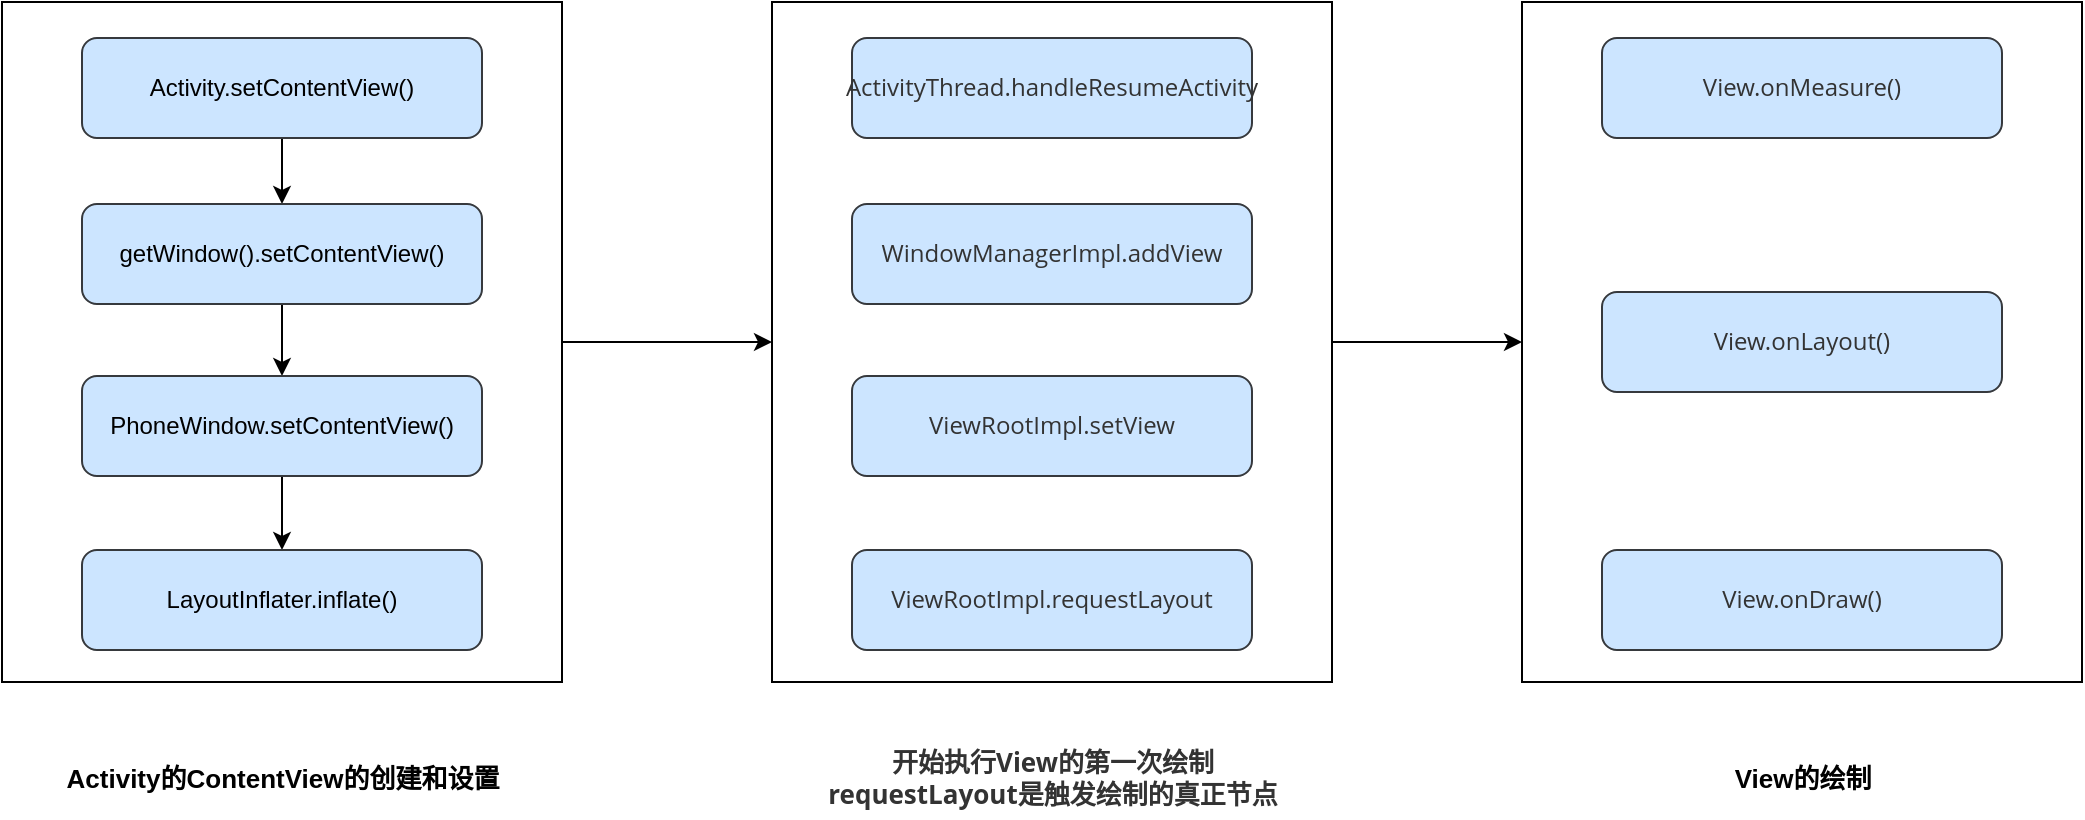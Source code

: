 <mxfile version="14.2.9" type="github">
  <diagram id="kgpKYQtTHZ0yAKxKKP6v" name="Page-1">
    <mxGraphModel dx="1186" dy="773" grid="1" gridSize="10" guides="1" tooltips="1" connect="1" arrows="1" fold="1" page="1" pageScale="1" pageWidth="1654" pageHeight="1169" math="0" shadow="0">
      <root>
        <mxCell id="0" />
        <mxCell id="1" parent="0" />
        <mxCell id="dRW7kFICl72U-WHUE1e9-15" value="" style="edgeStyle=orthogonalEdgeStyle;rounded=0;orthogonalLoop=1;jettySize=auto;html=1;fontSize=13;" edge="1" parent="1" source="dRW7kFICl72U-WHUE1e9-11" target="dRW7kFICl72U-WHUE1e9-14">
          <mxGeometry relative="1" as="geometry" />
        </mxCell>
        <mxCell id="dRW7kFICl72U-WHUE1e9-11" value="" style="whiteSpace=wrap;html=1;" vertex="1" parent="1">
          <mxGeometry x="260" y="122" width="280" height="340" as="geometry" />
        </mxCell>
        <mxCell id="dRW7kFICl72U-WHUE1e9-5" value="" style="edgeStyle=orthogonalEdgeStyle;rounded=0;orthogonalLoop=1;jettySize=auto;html=1;" edge="1" parent="1" source="dRW7kFICl72U-WHUE1e9-2" target="dRW7kFICl72U-WHUE1e9-3">
          <mxGeometry relative="1" as="geometry" />
        </mxCell>
        <mxCell id="dRW7kFICl72U-WHUE1e9-2" value="Activity.setContentView()" style="rounded=1;whiteSpace=wrap;html=1;fillColor=#cce5ff;strokeColor=#36393d;" vertex="1" parent="1">
          <mxGeometry x="300" y="140" width="200" height="50" as="geometry" />
        </mxCell>
        <mxCell id="dRW7kFICl72U-WHUE1e9-6" value="" style="edgeStyle=orthogonalEdgeStyle;rounded=0;orthogonalLoop=1;jettySize=auto;html=1;" edge="1" parent="1" source="dRW7kFICl72U-WHUE1e9-3" target="dRW7kFICl72U-WHUE1e9-4">
          <mxGeometry relative="1" as="geometry" />
        </mxCell>
        <mxCell id="dRW7kFICl72U-WHUE1e9-3" value="getWindow().setContentView()" style="rounded=1;whiteSpace=wrap;html=1;fillColor=#cce5ff;strokeColor=#36393d;" vertex="1" parent="1">
          <mxGeometry x="300" y="223" width="200" height="50" as="geometry" />
        </mxCell>
        <mxCell id="dRW7kFICl72U-WHUE1e9-9" value="" style="edgeStyle=orthogonalEdgeStyle;rounded=0;orthogonalLoop=1;jettySize=auto;html=1;" edge="1" parent="1" source="dRW7kFICl72U-WHUE1e9-4" target="dRW7kFICl72U-WHUE1e9-8">
          <mxGeometry relative="1" as="geometry" />
        </mxCell>
        <mxCell id="dRW7kFICl72U-WHUE1e9-4" value="PhoneWindow.setContentView()" style="rounded=1;whiteSpace=wrap;html=1;fillColor=#cce5ff;strokeColor=#36393d;" vertex="1" parent="1">
          <mxGeometry x="300" y="309" width="200" height="50" as="geometry" />
        </mxCell>
        <mxCell id="dRW7kFICl72U-WHUE1e9-8" value="LayoutInflater.inflate()" style="rounded=1;whiteSpace=wrap;html=1;fillColor=#cce5ff;strokeColor=#36393d;" vertex="1" parent="1">
          <mxGeometry x="300" y="396" width="200" height="50" as="geometry" />
        </mxCell>
        <mxCell id="dRW7kFICl72U-WHUE1e9-12" value="Activity的ContentView的创建和设置" style="text;html=1;align=center;verticalAlign=middle;resizable=0;points=[];autosize=1;fontStyle=1;fontSize=13;" vertex="1" parent="1">
          <mxGeometry x="285" y="500" width="230" height="20" as="geometry" />
        </mxCell>
        <mxCell id="dRW7kFICl72U-WHUE1e9-13" value="&lt;font color=&quot;#333333&quot; face=&quot;open sans, clear sans, helvetica neue, helvetica, arial, sans-serif&quot;&gt;&lt;span style=&quot;background-color: rgb(255 , 255 , 255)&quot;&gt;开始执行View的第一次绘制&lt;br&gt;requestLayout是触发绘制的真正节点&lt;br&gt;&lt;/span&gt;&lt;/font&gt;" style="text;html=1;align=center;verticalAlign=middle;resizable=0;points=[];autosize=1;fontSize=13;fontStyle=1" vertex="1" parent="1">
          <mxGeometry x="670" y="490" width="230" height="40" as="geometry" />
        </mxCell>
        <mxCell id="dRW7kFICl72U-WHUE1e9-21" value="" style="edgeStyle=orthogonalEdgeStyle;rounded=0;orthogonalLoop=1;jettySize=auto;html=1;fontSize=13;" edge="1" parent="1" source="dRW7kFICl72U-WHUE1e9-14" target="dRW7kFICl72U-WHUE1e9-20">
          <mxGeometry relative="1" as="geometry" />
        </mxCell>
        <mxCell id="dRW7kFICl72U-WHUE1e9-14" value="" style="whiteSpace=wrap;html=1;" vertex="1" parent="1">
          <mxGeometry x="645" y="122" width="280" height="340" as="geometry" />
        </mxCell>
        <mxCell id="dRW7kFICl72U-WHUE1e9-16" value="&lt;span style=&quot;color: rgb(51, 51, 51); font-family: &amp;quot;open sans&amp;quot;, &amp;quot;clear sans&amp;quot;, &amp;quot;helvetica neue&amp;quot;, helvetica, arial, sans-serif;&quot;&gt;ActivityThread.handleResumeActivity&lt;/span&gt;" style="rounded=1;whiteSpace=wrap;html=1;fillColor=#cce5ff;strokeColor=#36393d;labelBackgroundColor=none;" vertex="1" parent="1">
          <mxGeometry x="685" y="140" width="200" height="50" as="geometry" />
        </mxCell>
        <mxCell id="dRW7kFICl72U-WHUE1e9-17" value="&lt;span style=&quot;color: rgb(51, 51, 51); font-family: &amp;quot;open sans&amp;quot;, &amp;quot;clear sans&amp;quot;, &amp;quot;helvetica neue&amp;quot;, helvetica, arial, sans-serif;&quot;&gt;WindowManagerImpl.addView&lt;/span&gt;" style="rounded=1;whiteSpace=wrap;html=1;fillColor=#cce5ff;strokeColor=#36393d;labelBackgroundColor=none;" vertex="1" parent="1">
          <mxGeometry x="685" y="223" width="200" height="50" as="geometry" />
        </mxCell>
        <mxCell id="dRW7kFICl72U-WHUE1e9-18" value="&lt;span style=&quot;color: rgb(51, 51, 51); font-family: &amp;quot;open sans&amp;quot;, &amp;quot;clear sans&amp;quot;, &amp;quot;helvetica neue&amp;quot;, helvetica, arial, sans-serif;&quot;&gt;ViewRootImpl.setView&lt;/span&gt;" style="rounded=1;whiteSpace=wrap;html=1;fillColor=#cce5ff;strokeColor=#36393d;labelBackgroundColor=none;" vertex="1" parent="1">
          <mxGeometry x="685" y="309" width="200" height="50" as="geometry" />
        </mxCell>
        <mxCell id="dRW7kFICl72U-WHUE1e9-19" value="&lt;span style=&quot;color: rgb(51, 51, 51); font-family: &amp;quot;open sans&amp;quot;, &amp;quot;clear sans&amp;quot;, &amp;quot;helvetica neue&amp;quot;, helvetica, arial, sans-serif;&quot;&gt;ViewRootImpl.requestLayout &lt;/span&gt;" style="rounded=1;whiteSpace=wrap;html=1;fillColor=#cce5ff;strokeColor=#36393d;labelBackgroundColor=none;" vertex="1" parent="1">
          <mxGeometry x="685" y="396" width="200" height="50" as="geometry" />
        </mxCell>
        <mxCell id="dRW7kFICl72U-WHUE1e9-20" value="" style="whiteSpace=wrap;html=1;" vertex="1" parent="1">
          <mxGeometry x="1020" y="122" width="280" height="340" as="geometry" />
        </mxCell>
        <mxCell id="dRW7kFICl72U-WHUE1e9-22" value="&lt;span style=&quot;color: rgb(51 , 51 , 51) ; font-family: &amp;#34;open sans&amp;#34; , &amp;#34;clear sans&amp;#34; , &amp;#34;helvetica neue&amp;#34; , &amp;#34;helvetica&amp;#34; , &amp;#34;arial&amp;#34; , sans-serif&quot;&gt;View.onMeasure()&lt;/span&gt;" style="rounded=1;whiteSpace=wrap;html=1;fillColor=#cce5ff;strokeColor=#36393d;labelBackgroundColor=none;" vertex="1" parent="1">
          <mxGeometry x="1060" y="140" width="200" height="50" as="geometry" />
        </mxCell>
        <mxCell id="dRW7kFICl72U-WHUE1e9-23" value="&lt;span style=&quot;color: rgb(51 , 51 , 51) ; font-family: &amp;#34;open sans&amp;#34; , &amp;#34;clear sans&amp;#34; , &amp;#34;helvetica neue&amp;#34; , &amp;#34;helvetica&amp;#34; , &amp;#34;arial&amp;#34; , sans-serif&quot;&gt;View.onLayout()&lt;/span&gt;" style="rounded=1;whiteSpace=wrap;html=1;fillColor=#cce5ff;strokeColor=#36393d;labelBackgroundColor=none;" vertex="1" parent="1">
          <mxGeometry x="1060" y="267" width="200" height="50" as="geometry" />
        </mxCell>
        <mxCell id="dRW7kFICl72U-WHUE1e9-24" value="&lt;span style=&quot;color: rgb(51 , 51 , 51) ; font-family: &amp;#34;open sans&amp;#34; , &amp;#34;clear sans&amp;#34; , &amp;#34;helvetica neue&amp;#34; , &amp;#34;helvetica&amp;#34; , &amp;#34;arial&amp;#34; , sans-serif&quot;&gt;View.onDraw()&lt;/span&gt;" style="rounded=1;whiteSpace=wrap;html=1;fillColor=#cce5ff;strokeColor=#36393d;labelBackgroundColor=none;" vertex="1" parent="1">
          <mxGeometry x="1060" y="396" width="200" height="50" as="geometry" />
        </mxCell>
        <mxCell id="dRW7kFICl72U-WHUE1e9-25" value="View的绘制" style="text;html=1;align=center;verticalAlign=middle;resizable=0;points=[];autosize=1;fontStyle=1;fontSize=13;" vertex="1" parent="1">
          <mxGeometry x="1120" y="500" width="80" height="20" as="geometry" />
        </mxCell>
      </root>
    </mxGraphModel>
  </diagram>
</mxfile>

